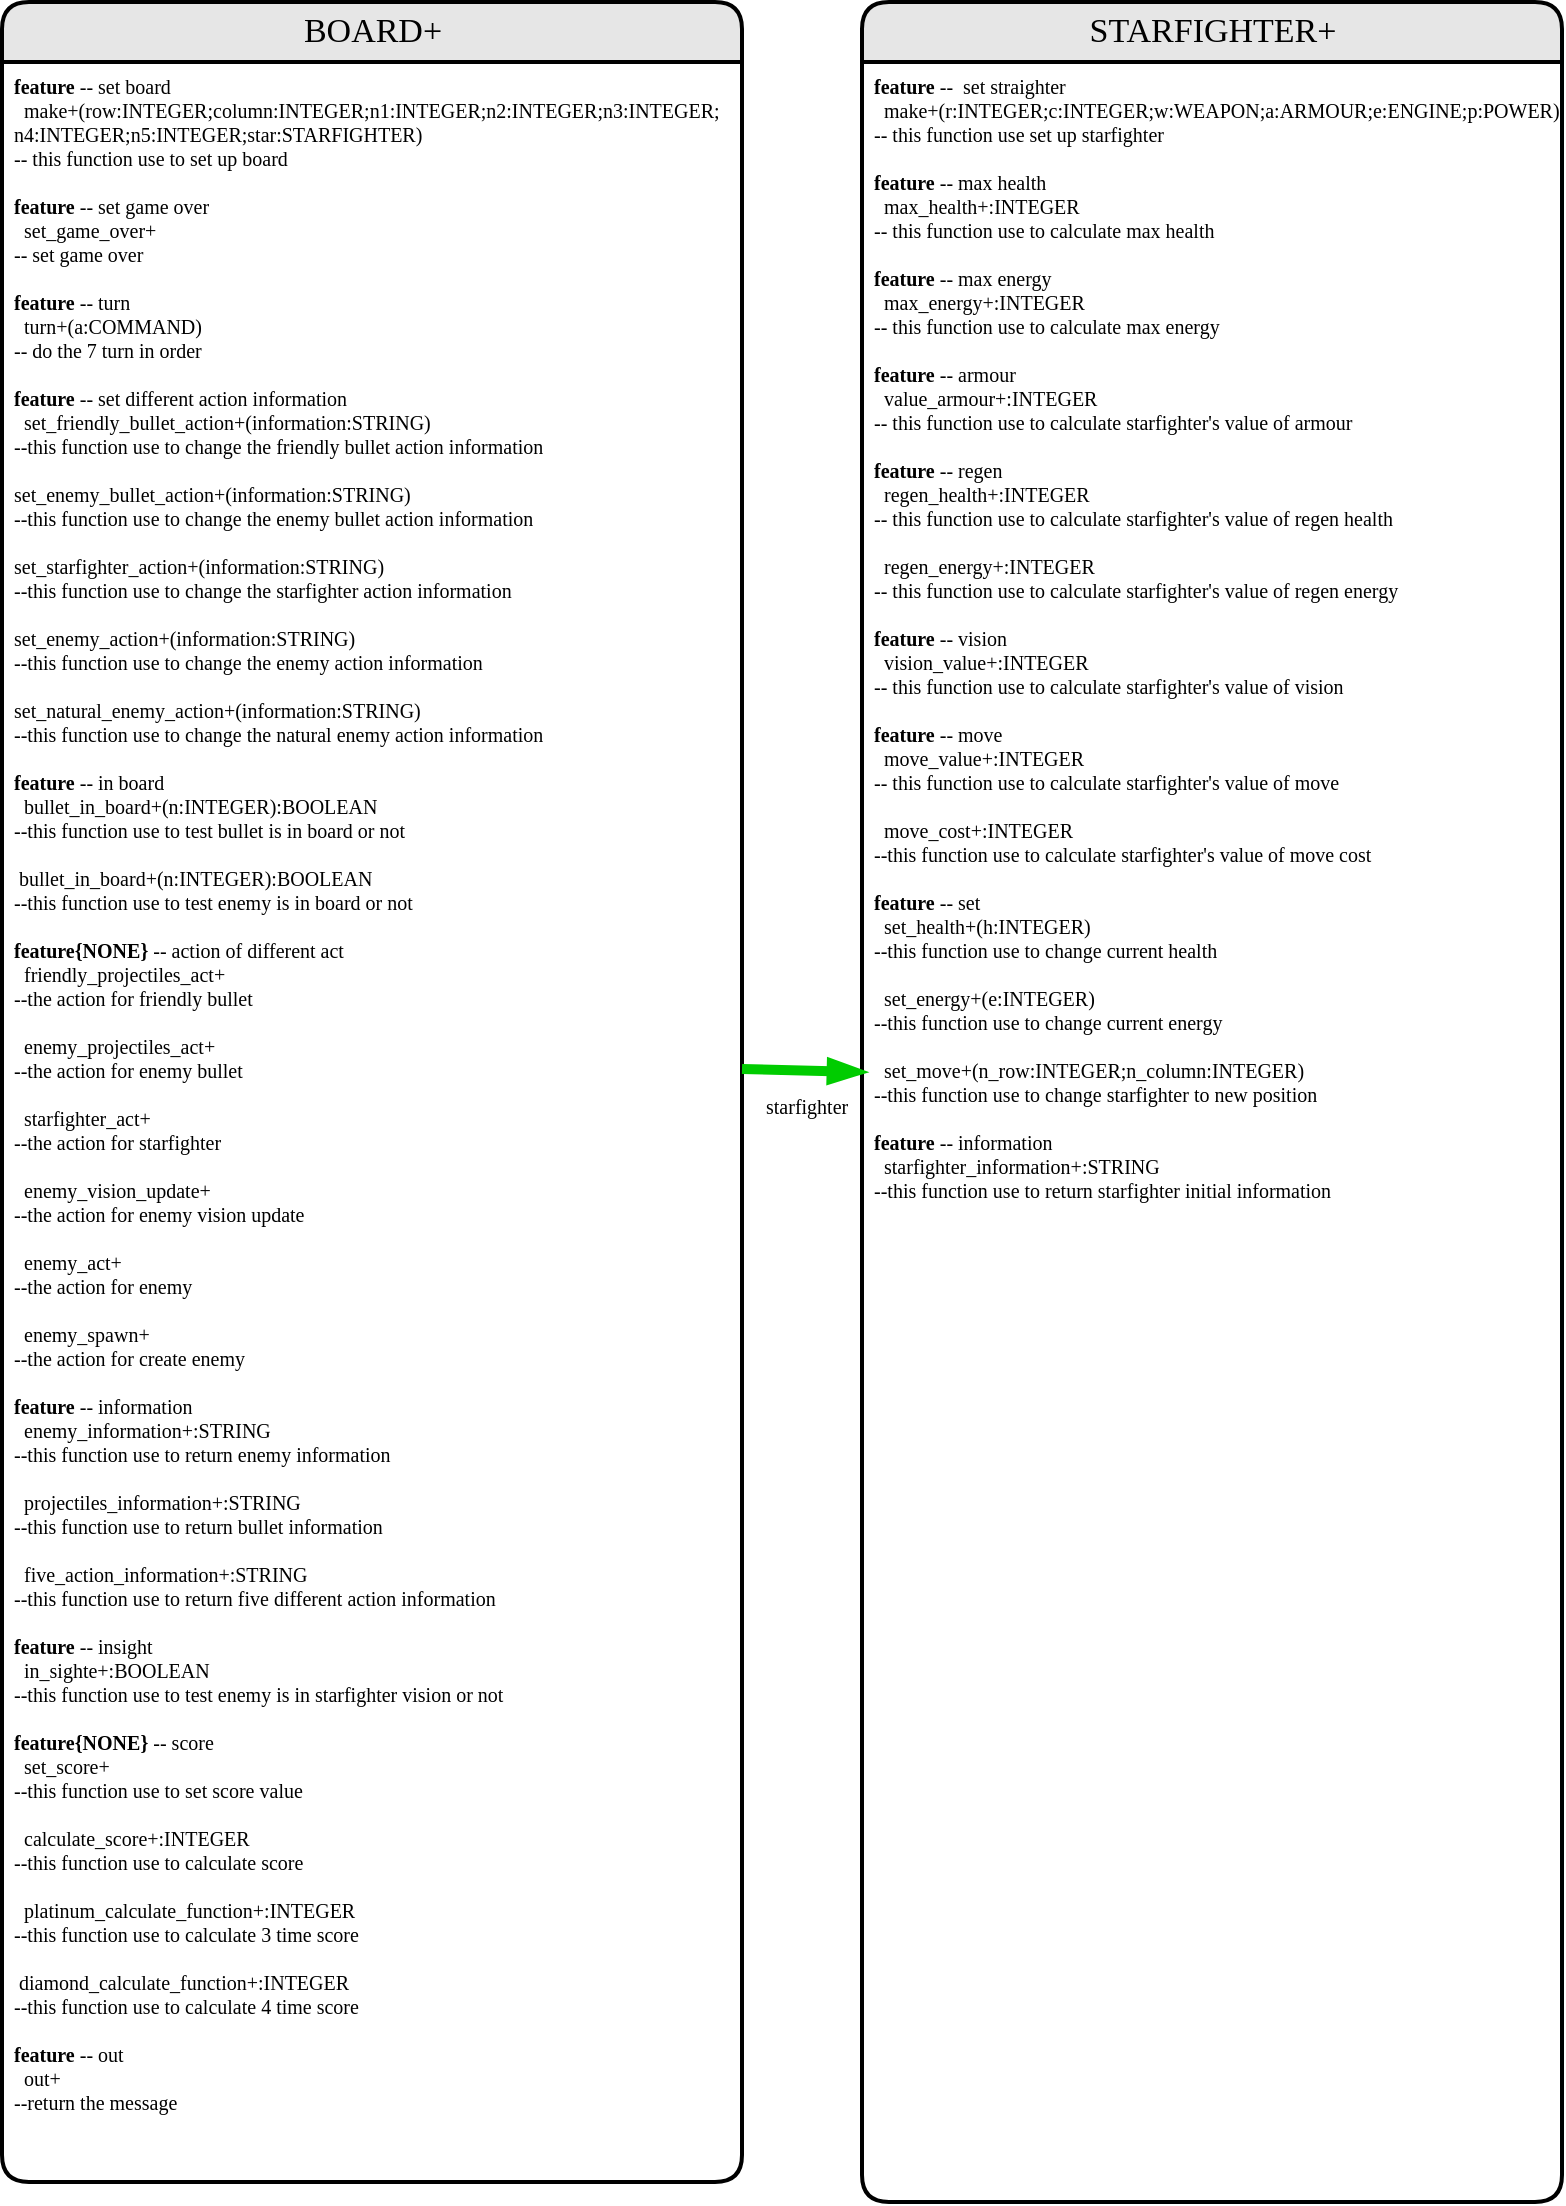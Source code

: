 <mxfile version="13.11.0" type="device"><diagram id="a0qDgjt7RdfZy5WceQXO" name="Page-1"><mxGraphModel dx="946" dy="579" grid="1" gridSize="10" guides="1" tooltips="1" connect="1" arrows="1" fold="1" page="1" pageScale="1" pageWidth="827" pageHeight="1169" math="0" shadow="0"><root><mxCell id="0"/><mxCell id="1" parent="0"/><mxCell id="dLnUSfnDhmzxK9OfyFqv-1" value="BOARD+" style="swimlane;html=1;childLayout=stackLayout;horizontal=1;startSize=30;horizontalStack=0;fillColor=#E6E6E6;fontColor=#000000;rounded=1;fontSize=17;fontStyle=0;strokeWidth=2;resizeParent=0;resizeLast=1;shadow=0;dashed=0;align=center;fontFamily=Verdena;" parent="1" vertex="1"><mxGeometry x="30" y="40" width="370" height="1090" as="geometry"/></mxCell><mxCell id="dLnUSfnDhmzxK9OfyFqv-2" value="&lt;b&gt;feature&lt;/b&gt; -- set board&lt;br&gt;&amp;nbsp; make+(row:INTEGER;column:INTEGER;n1:INTEGER;n2:INTEGER;n3:INTEGER;&lt;br&gt;n4:INTEGER;n5:INTEGER;star:STARFIGHTER)&lt;br&gt;-- this function use to set up board&lt;br&gt;&lt;br&gt;&lt;b&gt;feature&lt;/b&gt;&amp;nbsp;-- set game over&lt;br&gt;&amp;nbsp; set_game_over+&lt;br&gt;-- set game over&lt;br&gt;&lt;br&gt;&lt;b&gt;feature&lt;/b&gt;&amp;nbsp;-- turn&lt;br&gt;&amp;nbsp; turn+(a:COMMAND)&lt;br&gt;-- do the 7 turn in order&lt;br&gt;&lt;br&gt;&lt;b&gt;feature&lt;/b&gt;&amp;nbsp;-- set different action information&lt;br&gt;&amp;nbsp; set_friendly_bullet_action+(information:STRING)&lt;br&gt;--this function use to change the friendly bullet action information&lt;br&gt;&lt;br&gt;set_enemy_bullet_action+(information:STRING)&lt;br&gt;--this function use to change the enemy bullet action information&lt;br&gt;&lt;br&gt;set_starfighter_action+(information:STRING)&lt;br&gt;--this function use to change the starfighter action information&lt;br&gt;&lt;br&gt;set_enemy_action+(information:STRING)&lt;br&gt;--this function use to change the enemy action information&lt;br&gt;&lt;br&gt;set_natural_enemy_action+(information:STRING)&lt;br&gt;--this function use to change the natural enemy action information&lt;br&gt;&lt;br&gt;&lt;b&gt;feature&lt;/b&gt;&amp;nbsp;-- in board&lt;br&gt;&amp;nbsp; bullet_in_board+(n:INTEGER):BOOLEAN&lt;br&gt;--this function use to test bullet is in board or not&lt;br&gt;&lt;br&gt;&amp;nbsp;bullet_in_board+(n:INTEGER):BOOLEAN&lt;br&gt;--this function use to test enemy is in board or not&lt;br&gt;&lt;br&gt;&lt;b&gt;feature{NONE}&lt;/b&gt;&amp;nbsp;-- action of different act&lt;br&gt;&amp;nbsp; friendly_projectiles_act+&lt;br&gt;--the action for friendly bullet&lt;br&gt;&lt;br&gt;&amp;nbsp; enemy_projectiles_act+&lt;br&gt;--the action for enemy bullet&lt;br&gt;&lt;br&gt;&amp;nbsp; starfighter_act+&lt;br&gt;--the action for starfighter&lt;br&gt;&lt;br&gt;&amp;nbsp; enemy_vision_update+&lt;br&gt;--the action for enemy vision update&lt;br&gt;&lt;br&gt;&amp;nbsp; enemy_act+&lt;br&gt;--the action for enemy&lt;br&gt;&lt;br&gt;&amp;nbsp; enemy_spawn+&lt;br&gt;--the action for create enemy&lt;br&gt;&lt;br&gt;&lt;b&gt;feature&lt;/b&gt;&amp;nbsp;-- information&lt;br&gt;&amp;nbsp; enemy_information+:STRING&lt;br&gt;--this function use to return enemy information&lt;br&gt;&lt;br&gt;&amp;nbsp; projectiles_information+:STRING&lt;br&gt;--this function use to return bullet information&lt;br&gt;&lt;br&gt;&amp;nbsp; five_action_information+:STRING&lt;br&gt;--this function use to return five different action information&lt;br&gt;&lt;br&gt;&lt;b&gt;feature &lt;/b&gt;-- insight&lt;br&gt;&amp;nbsp; in_sighte+:BOOLEAN&lt;br&gt;--this function use to test enemy is in starfighter vision or not&lt;br&gt;&lt;br&gt;&lt;b&gt;feature{NONE}&lt;/b&gt;&amp;nbsp;-- score&lt;br&gt;&amp;nbsp; set_score+&lt;br&gt;--this function use to set score value&lt;br&gt;&lt;br&gt;&amp;nbsp; calculate_score+:INTEGER&lt;br&gt;--this function use to calculate score&lt;br&gt;&lt;br&gt;&amp;nbsp; platinum_calculate_function+:INTEGER&lt;br&gt;--this function use to calculate 3 time score&lt;br&gt;&lt;br&gt;&amp;nbsp;diamond_calculate_function+:INTEGER&lt;br&gt;--this function use to calculate 4 time score&lt;br&gt;&lt;br&gt;&lt;b&gt;feature&lt;/b&gt; -- out&lt;br&gt;&amp;nbsp; out+&lt;br&gt;--return the message" style="whiteSpace=wrap;html=1;align=left;strokeColor=none;fillColor=none;spacingLeft=4;fontSize=10;verticalAlign=top;resizable=0;rotatable=0;part=1;fontFamily=Verdena;" parent="dLnUSfnDhmzxK9OfyFqv-1" vertex="1"><mxGeometry y="30" width="370" height="1060" as="geometry"/></mxCell><mxCell id="dLnUSfnDhmzxK9OfyFqv-3" value="STARFIGHTER+" style="swimlane;html=1;childLayout=stackLayout;horizontal=1;startSize=30;horizontalStack=0;fillColor=#E6E6E6;fontColor=#000000;rounded=1;fontSize=17;fontStyle=0;strokeWidth=2;resizeParent=0;resizeLast=1;shadow=0;dashed=0;align=center;fontFamily=Verdena;" parent="1" vertex="1"><mxGeometry x="460" y="40" width="350" height="1100" as="geometry"/></mxCell><mxCell id="dLnUSfnDhmzxK9OfyFqv-4" value="&lt;b&gt;feature&lt;/b&gt; -- &amp;nbsp;set straighter&lt;br&gt;&amp;nbsp; make+(r:INTEGER;c:INTEGER;w:WEAPON;a:ARMOUR;e:ENGINE;p:POWER)&lt;br&gt;-- this function use set up starfighter&lt;br&gt;&lt;b&gt;&lt;br&gt;feature&lt;/b&gt; -- max health&lt;br&gt;&amp;nbsp; max_health+:INTEGER&lt;br&gt;-- this function use to calculate max health&lt;br&gt;&lt;br&gt;&lt;b&gt;feature&lt;/b&gt;&amp;nbsp;-- max energy&lt;br&gt;&amp;nbsp; max_energy+:INTEGER&lt;br&gt;-- this function use to calculate max energy&lt;br&gt;&lt;br&gt;&lt;b&gt;feature&lt;/b&gt;&amp;nbsp;-- armour&lt;br&gt;&amp;nbsp; value_armour+:INTEGER&lt;br&gt;-- this function&amp;nbsp;use to calculate&amp;nbsp;starfighter's value of armour&lt;br&gt;&lt;br&gt;&lt;b&gt;feature&lt;/b&gt;&amp;nbsp;-- regen&lt;br&gt;&amp;nbsp; regen_health+:INTEGER&lt;br&gt;-- this function&amp;nbsp;use to calculate&amp;nbsp;starfighter's value of regen health&lt;br&gt;&lt;br&gt;&amp;nbsp; regen_energy+:INTEGER&lt;br&gt;-- this function use to calculate&amp;nbsp;starfighter's value of regen energy&lt;br&gt;&lt;br&gt;&lt;b&gt;feature&lt;/b&gt;&amp;nbsp;-- vision&lt;br&gt;&amp;nbsp; vision_value+:INTEGER&lt;br&gt;-- this function use to calculate&amp;nbsp;starfighter's value of vision&lt;br&gt;&lt;br&gt;&lt;b&gt;feature&lt;/b&gt;&amp;nbsp;-- move&lt;br&gt;&amp;nbsp; move_value+:INTEGER&lt;br&gt;-- this function use to calculate&amp;nbsp;starfighter's value of move&lt;br&gt;&lt;br&gt;&amp;nbsp; move_cost+:INTEGER&lt;br&gt;--this function&amp;nbsp;use to calculate&amp;nbsp;starfighter's value of move cost&lt;br&gt;&lt;br&gt;&lt;b&gt;feature&lt;/b&gt;&amp;nbsp;-- set&lt;br&gt;&amp;nbsp; set_health+(h:INTEGER)&lt;br&gt;--this function use to change current health&lt;br&gt;&lt;br&gt;&amp;nbsp; set_energy+(e:INTEGER)&lt;br&gt;--this function use to change current energy&lt;br&gt;&lt;br&gt;&amp;nbsp; set_move+(n_row:INTEGER;n_column:INTEGER)&lt;br&gt;--this function use to change starfighter to new position&lt;br&gt;&lt;br&gt;&lt;b&gt;feature&lt;/b&gt;&amp;nbsp;-- information&lt;br&gt;&amp;nbsp; starfighter_information+:STRING&lt;br&gt;--this function use to return starfighter initial information" style="whiteSpace=wrap;html=1;align=left;strokeColor=none;fillColor=none;spacingLeft=4;fontSize=10;verticalAlign=top;resizable=0;rotatable=0;part=1;fontFamily=Verdena;" parent="dLnUSfnDhmzxK9OfyFqv-3" vertex="1"><mxGeometry y="30" width="350" height="1070" as="geometry"/></mxCell><mxCell id="dLnUSfnDhmzxK9OfyFqv-8" value="" style="endArrow=blockThin;html=1;strokeColor=#00CC00;strokeWidth=5;endFill=1;exitX=1;exitY=0.475;exitDx=0;exitDy=0;entryX=0.004;entryY=0.472;entryDx=0;entryDy=0;entryPerimeter=0;exitPerimeter=0;" parent="1" source="dLnUSfnDhmzxK9OfyFqv-2" target="dLnUSfnDhmzxK9OfyFqv-4" edge="1"><mxGeometry width="50" height="50" relative="1" as="geometry"><mxPoint x="340" y="605" as="sourcePoint"/><mxPoint x="480" y="605" as="targetPoint"/></mxGeometry></mxCell><mxCell id="dLnUSfnDhmzxK9OfyFqv-9" value="starfighter" style="text;html=1;fontSize=10;fontFamily=Verdena;" parent="1" vertex="1"><mxGeometry x="410" y="580" width="84" height="20" as="geometry"/></mxCell></root></mxGraphModel></diagram></mxfile>